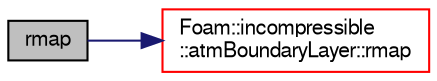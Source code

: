 digraph "rmap"
{
  bgcolor="transparent";
  edge [fontname="FreeSans",fontsize="10",labelfontname="FreeSans",labelfontsize="10"];
  node [fontname="FreeSans",fontsize="10",shape=record];
  rankdir="LR";
  Node58 [label="rmap",height=0.2,width=0.4,color="black", fillcolor="grey75", style="filled", fontcolor="black"];
  Node58 -> Node59 [color="midnightblue",fontsize="10",style="solid",fontname="FreeSans"];
  Node59 [label="Foam::incompressible\l::atmBoundaryLayer::rmap",height=0.2,width=0.4,color="red",URL="$a30926.html#a670094b08fb7f2e53678b72397f942f3",tooltip="Reverse map the given fvPatchField onto this fvPatchField. "];
}
